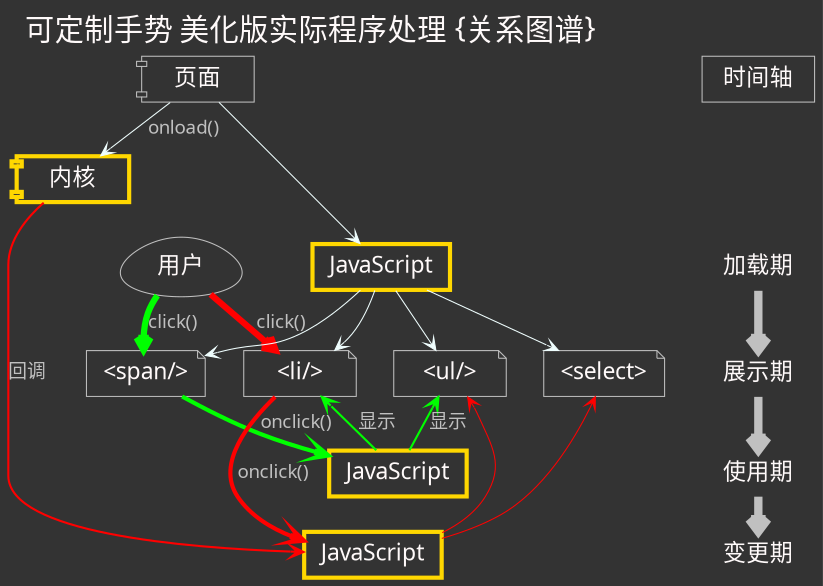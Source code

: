 digraph G4ms_gesture4css {
    /*全局设定
$ dot -Tpng ms_gesture4css.dot -o ms_gesture4css.png
$ neato -Tpng idx-zoomquiet.dot -o idx-zoomquiet.png -Tcmapx -o idx-zoomquiet.map
    */
    graph [label="可定制手势 美化版实际程序处理 {关系图谱}"
        ,fontsize=14.0,fontcolor=snow
        ,fontname="WenQuanYi Micro Hei"
        ,labeljust="l",labelloc="t",center=1
        ,ranksep=0.1,center=1,ratio=compress
        ,rankdir=TB
        ,bgcolor="#333333"
        ];

    node[fontsize=11.0,height=0.3
        ,fontname="WenQuanYi Micro Hei"
        ,style="filled,setlinewidth(0.5)",fillcolor="#333333",color=gray,fontcolor=snow
        ,shape=plaintext 
        ];

    edge [fontsize=9.0,fontcolor=gray
        ,fontname="WenQuanYi Micro Hei"
        ,color=azure
        ,arrowsize=0.6,arrowhead=vee,arrowtail=none
        ,style="setlinewidth(0.5)"
        ];
    /*图元声明
    start       [label="流程开始/结束",shape=point];
    end         [label="",shape=doublecircle,fillcolor=red];

    box         [label="实体/对象",shape=box];
    ellipse     [label="行动/节点",shape=ellipse];
    egg         [label="用户/人物",shape=egg];
    plaintext   [label="状态/属性",shape=plaintext,fillcolor=whitesmoke];
    diamond     [label="判别",shape=diamond];
    note        [label="注释",shape=note];
    tab         [label="目录/模块",shape=tab];
    db          [label="数据库",shape=box3d];
    component   [label="主机/组件",shape=component];
    */
    User [label="用户",shape=egg];
    core [label="内核",shape=component,color="gold",style="setlinewidth(2)"];
    
    option [label="页面",shape=component];
    
    jsA [label="JavaScript",shape=box,color="gold",style="setlinewidth(2)"];
    jsB [label="JavaScript",shape=box,color="gold",style="setlinewidth(2)"];
    jsC [label="JavaScript",shape=box,color="gold",style="setlinewidth(2)"];

    select [label="<select>",shape=note];
    span [label="<span/>",shape=note];
    ul [label="<ul/>",shape=note];
    li [label="<li/>",shape=note];

    /*图例关系
    User->login->modify->mail[color="green"];
    User->reset->mail [color="blue"];
        reset->ldapsearch;
        login->ldapwhoami;
    mail->User->fixed->ldappasswd [color="red"];
        fixed->timeout;

    core->jsA->{select span ul li};

    User->span [label="click()"];
        span->jsB->{ul li} [label="显示"];

    User->li  [label="click()"];
        li->jsC->{core ul select};

        */
    ttag [label="时间轴",shape=box,];
    ctag [label="",shape=plaintext,];
    load [label="加载期"];
    show [label="展示期"];
    usage [label="使用期"];
    update [label="变更期"];

    load->show->usage->update [color=gray,style="setlinewidth(4)"];


    option->core [label="onload()"];
        option->jsA->{select span ul li};

    User->span [label="click()",color=green,style="setlinewidth(3)"];
        span->jsB [label="onclick()",color=green,style="setlinewidth(2)"];
        jsB->{ul li} [label="显示",color=green,style="setlinewidth(1)"];

    User->li  [label="click()",color=red,style="setlinewidth(3)"];

        li->jsC [label="onclick()",color=red,style="setlinewidth(2)"];
        core->jsC [label="回调",color=red,style="setlinewidth(1)"];
        jsC->{ul select} [color=red];


    { rank=same; ttag   option; }
    { rank=same; ctag    core   ; }
    { rank=same; load    User jsA; }
    { rank=same; show     span ul li select; }
    { rank=same; usage      jsB; }
    { rank=same; update       jsC; }

    edge [style=invis];
        ttag->ctag->load;

}

